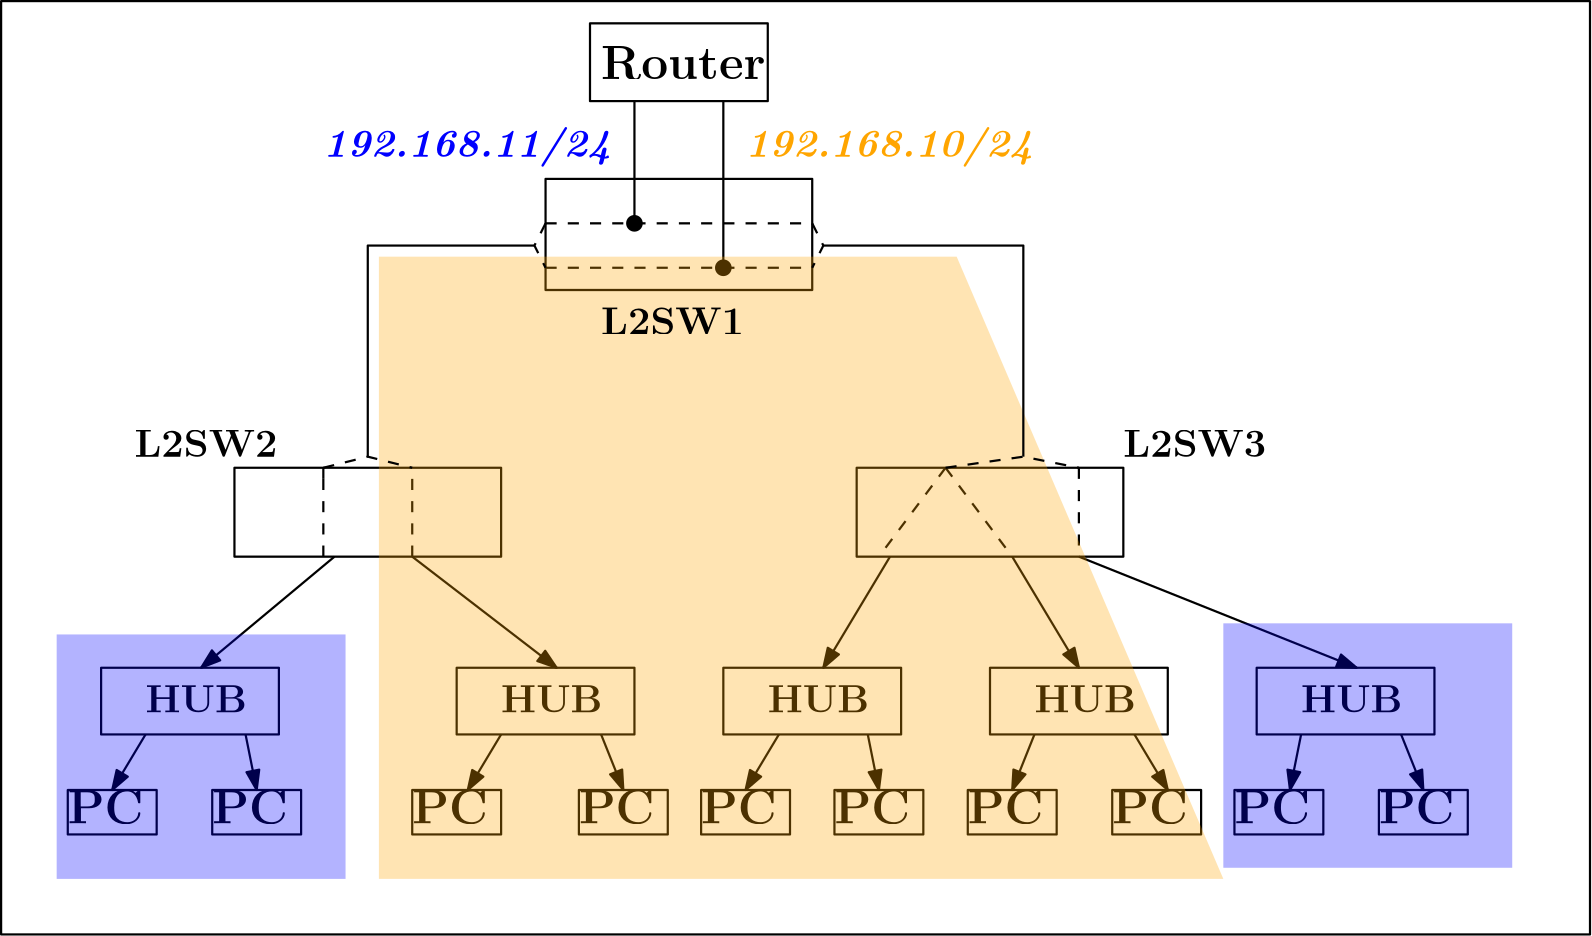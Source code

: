 <?xml version="1.0"?>
<!DOCTYPE ipe SYSTEM "ipe.dtd">
<ipe version="70212" creator="Ipe 7.2.13">
<info created="D:20200411224734" modified="D:20210213161701"/>
<ipestyle name="basic">
<symbol name="arrow/arc(spx)">
<path stroke="sym-stroke" fill="sym-stroke" pen="sym-pen">
0 0 m
-1 0.333 l
-1 -0.333 l
h
</path>
</symbol>
<symbol name="arrow/farc(spx)">
<path stroke="sym-stroke" fill="white" pen="sym-pen">
0 0 m
-1 0.333 l
-1 -0.333 l
h
</path>
</symbol>
<symbol name="arrow/ptarc(spx)">
<path stroke="sym-stroke" fill="sym-stroke" pen="sym-pen">
0 0 m
-1 0.333 l
-0.8 0 l
-1 -0.333 l
h
</path>
</symbol>
<symbol name="arrow/fptarc(spx)">
<path stroke="sym-stroke" fill="white" pen="sym-pen">
0 0 m
-1 0.333 l
-0.8 0 l
-1 -0.333 l
h
</path>
</symbol>
<symbol name="mark/circle(sx)" transformations="translations">
<path fill="sym-stroke">
0.6 0 0 0.6 0 0 e
0.4 0 0 0.4 0 0 e
</path>
</symbol>
<symbol name="mark/disk(sx)" transformations="translations">
<path fill="sym-stroke">
0.6 0 0 0.6 0 0 e
</path>
</symbol>
<symbol name="mark/fdisk(sfx)" transformations="translations">
<group>
<path fill="sym-fill">
0.5 0 0 0.5 0 0 e
</path>
<path fill="sym-stroke" fillrule="eofill">
0.6 0 0 0.6 0 0 e
0.4 0 0 0.4 0 0 e
</path>
</group>
</symbol>
<symbol name="mark/box(sx)" transformations="translations">
<path fill="sym-stroke" fillrule="eofill">
-0.6 -0.6 m
0.6 -0.6 l
0.6 0.6 l
-0.6 0.6 l
h
-0.4 -0.4 m
0.4 -0.4 l
0.4 0.4 l
-0.4 0.4 l
h
</path>
</symbol>
<symbol name="mark/square(sx)" transformations="translations">
<path fill="sym-stroke">
-0.6 -0.6 m
0.6 -0.6 l
0.6 0.6 l
-0.6 0.6 l
h
</path>
</symbol>
<symbol name="mark/fsquare(sfx)" transformations="translations">
<group>
<path fill="sym-fill">
-0.5 -0.5 m
0.5 -0.5 l
0.5 0.5 l
-0.5 0.5 l
h
</path>
<path fill="sym-stroke" fillrule="eofill">
-0.6 -0.6 m
0.6 -0.6 l
0.6 0.6 l
-0.6 0.6 l
h
-0.4 -0.4 m
0.4 -0.4 l
0.4 0.4 l
-0.4 0.4 l
h
</path>
</group>
</symbol>
<symbol name="mark/cross(sx)" transformations="translations">
<group>
<path fill="sym-stroke">
-0.43 -0.57 m
0.57 0.43 l
0.43 0.57 l
-0.57 -0.43 l
h
</path>
<path fill="sym-stroke">
-0.43 0.57 m
0.57 -0.43 l
0.43 -0.57 l
-0.57 0.43 l
h
</path>
</group>
</symbol>
<symbol name="arrow/fnormal(spx)">
<path stroke="sym-stroke" fill="white" pen="sym-pen">
0 0 m
-1 0.333 l
-1 -0.333 l
h
</path>
</symbol>
<symbol name="arrow/pointed(spx)">
<path stroke="sym-stroke" fill="sym-stroke" pen="sym-pen">
0 0 m
-1 0.333 l
-0.8 0 l
-1 -0.333 l
h
</path>
</symbol>
<symbol name="arrow/fpointed(spx)">
<path stroke="sym-stroke" fill="white" pen="sym-pen">
0 0 m
-1 0.333 l
-0.8 0 l
-1 -0.333 l
h
</path>
</symbol>
<symbol name="arrow/linear(spx)">
<path stroke="sym-stroke" pen="sym-pen">
-1 0.333 m
0 0 l
-1 -0.333 l
</path>
</symbol>
<symbol name="arrow/fdouble(spx)">
<path stroke="sym-stroke" fill="white" pen="sym-pen">
0 0 m
-1 0.333 l
-1 -0.333 l
h
-1 0 m
-2 0.333 l
-2 -0.333 l
h
</path>
</symbol>
<symbol name="arrow/double(spx)">
<path stroke="sym-stroke" fill="sym-stroke" pen="sym-pen">
0 0 m
-1 0.333 l
-1 -0.333 l
h
-1 0 m
-2 0.333 l
-2 -0.333 l
h
</path>
</symbol>
<pen name="heavier" value="0.8"/>
<pen name="fat" value="1.2"/>
<pen name="ultrafat" value="2"/>
<symbolsize name="large" value="5"/>
<symbolsize name="small" value="2"/>
<symbolsize name="tiny" value="1.1"/>
<arrowsize name="large" value="10"/>
<arrowsize name="small" value="5"/>
<arrowsize name="tiny" value="3"/>
<color name="red" value="1 0 0"/>
<color name="green" value="0 1 0"/>
<color name="blue" value="0 0 1"/>
<color name="yellow" value="1 1 0"/>
<color name="orange" value="1 0.647 0"/>
<color name="gold" value="1 0.843 0"/>
<color name="purple" value="0.627 0.125 0.941"/>
<color name="gray" value="0.745"/>
<color name="brown" value="0.647 0.165 0.165"/>
<color name="navy" value="0 0 0.502"/>
<color name="pink" value="1 0.753 0.796"/>
<color name="seagreen" value="0.18 0.545 0.341"/>
<color name="turquoise" value="0.251 0.878 0.816"/>
<color name="violet" value="0.933 0.51 0.933"/>
<color name="darkblue" value="0 0 0.545"/>
<color name="darkcyan" value="0 0.545 0.545"/>
<color name="darkgray" value="0.663"/>
<color name="darkgreen" value="0 0.392 0"/>
<color name="darkmagenta" value="0.545 0 0.545"/>
<color name="darkorange" value="1 0.549 0"/>
<color name="darkred" value="0.545 0 0"/>
<color name="lightblue" value="0.678 0.847 0.902"/>
<color name="lightcyan" value="0.878 1 1"/>
<color name="lightgray" value="0.827"/>
<color name="lightgreen" value="0.565 0.933 0.565"/>
<color name="lightyellow" value="1 1 0.878"/>
<dashstyle name="dashed" value="[4] 0"/>
<dashstyle name="dotted" value="[1 3] 0"/>
<dashstyle name="dash dotted" value="[4 2 1 2] 0"/>
<dashstyle name="dash dot dotted" value="[4 2 1 2 1 2] 0"/>
<textsize name="large" value="\large"/>
<textsize name="small" value="\small"/>
<textsize name="tiny" value="\tiny"/>
<textsize name="Large" value="\Large"/>
<textsize name="LARGE" value="\LARGE"/>
<textsize name="huge" value="\huge"/>
<textsize name="Huge" value="\Huge"/>
<textsize name="footnote" value="\footnotesize"/>
<textstyle name="center" begin="\begin{center}" end="\end{center}"/>
<textstyle name="itemize" begin="\begin{itemize}" end="\end{itemize}"/>
<textstyle name="item" begin="\begin{itemize}\item{}" end="\end{itemize}"/>
<gridsize name="4 pts" value="4"/>
<gridsize name="8 pts (~3 mm)" value="8"/>
<gridsize name="16 pts (~6 mm)" value="16"/>
<gridsize name="32 pts (~12 mm)" value="32"/>
<gridsize name="10 pts (~3.5 mm)" value="10"/>
<gridsize name="20 pts (~7 mm)" value="20"/>
<gridsize name="14 pts (~5 mm)" value="14"/>
<gridsize name="28 pts (~10 mm)" value="28"/>
<gridsize name="56 pts (~20 mm)" value="56"/>
<anglesize name="90 deg" value="90"/>
<anglesize name="60 deg" value="60"/>
<anglesize name="45 deg" value="45"/>
<anglesize name="30 deg" value="30"/>
<anglesize name="22.5 deg" value="22.5"/>
<opacity name="10%" value="0.1"/>
<opacity name="30%" value="0.3"/>
<opacity name="50%" value="0.5"/>
<opacity name="75%" value="0.75"/>
<tiling name="falling" angle="-60" step="4" width="1"/>
<tiling name="rising" angle="30" step="4" width="1"/>
</ipestyle>
<page>
<layer name="alpha"/>
<view layers="alpha" active="alpha"/>
<path layer="alpha" stroke="black" pen="heavier">
64 608 m
64 576 l
160 576 l
160 608 l
h
</path>
<path stroke="black" dash="dashed" pen="heavier">
128 576 m
128 608 l
</path>
<path stroke="black" dash="dashed" pen="heavier">
96 576 m
96 608 l
</path>
<path matrix="1 0 0 1 224 0" stroke="black" pen="heavier">
64 608 m
64 576 l
160 576 l
160 608 l
h
</path>
<path stroke="black" dash="dashed" pen="heavier">
368 608 m
368 576 l
</path>
<path stroke="black" dash="dashed" pen="heavier">
320 608 m
296 576 l
</path>
<path stroke="black" dash="dashed" pen="heavier">
320 608 m
344 576 l
</path>
<path stroke="black" pen="heavier">
176 712 m
176 672 l
272 672 l
272 712 l
h
</path>
<path stroke="black" dash="dashed" pen="heavier">
176 696 m
272 696 l
</path>
<path stroke="black" dash="dashed" pen="heavier">
176 680 m
272 680 l
</path>
<path stroke="black" pen="heavier">
144 536 m
144 512 l
208 512 l
208 536 l
h
</path>
<text matrix="1 0 0 1 -24 0" transformations="translations" pos="184 520" stroke="black" type="label" width="36.496" height="9.843" depth="0" valign="baseline" size="Large">\textbf{HUB}</text>
<path matrix="1 0 0 1 -128 0" stroke="black" pen="heavier">
144 536 m
144 512 l
208 512 l
208 536 l
h
</path>
<text matrix="1 0 0 1 -152 0" transformations="translations" pos="184 520" stroke="black" type="label" width="36.496" height="9.843" depth="0" valign="baseline" size="Large">\textbf{HUB}</text>
<path matrix="1 0 0 1 96 0" stroke="black" pen="heavier">
144 536 m
144 512 l
208 512 l
208 536 l
h
</path>
<text matrix="1 0 0 1 72 0" transformations="translations" pos="184 520" stroke="black" type="label" width="36.496" height="9.843" depth="0" valign="baseline" size="Large">\textbf{HUB}</text>
<path matrix="1 0 0 1 192 0" stroke="black" pen="heavier">
144 536 m
144 512 l
208 512 l
208 536 l
h
</path>
<text matrix="1 0 0 1 168 0" transformations="translations" pos="184 520" stroke="black" type="label" width="36.496" height="9.843" depth="0" valign="baseline" size="Large">\textbf{HUB}</text>
<path matrix="1 0 0 1 288 0" stroke="black" pen="heavier">
144 536 m
144 512 l
208 512 l
208 536 l
h
</path>
<text matrix="1 0 0 1 264 0" transformations="translations" pos="184 520" stroke="black" type="label" width="36.496" height="9.843" depth="0" valign="baseline" size="Large">\textbf{HUB}</text>
<text matrix="1 0 0 1 -24 0" transformations="translations" pos="152 480" stroke="black" type="label" width="27.218" height="11.812" depth="0" valign="baseline" size="LARGE">\textbf{PC}</text>
<path matrix="1 0 0 1 -24 0" stroke="black" pen="heavier">
152 492 m
152 476 l
184 476 l
184 492 l
h
</path>
<text matrix="1 0 0 1 36 0" transformations="translations" pos="152 480" stroke="black" type="label" width="27.218" height="11.812" depth="0" valign="baseline" size="LARGE">\textbf{PC}</text>
<path matrix="1 0 0 1 36 0" stroke="black" pen="heavier">
152 492 m
152 476 l
184 476 l
184 492 l
h
</path>
<text matrix="1 0 0 1 -96 0" transformations="translations" pos="152 480" stroke="black" type="label" width="27.218" height="11.812" depth="0" valign="baseline" size="LARGE">\textbf{PC}</text>
<path matrix="1 0 0 1 -96 0" stroke="black" pen="heavier">
152 492 m
152 476 l
184 476 l
184 492 l
h
</path>
<text matrix="1 0 0 1 -148 0" transformations="translations" pos="152 480" stroke="black" type="label" width="27.218" height="11.812" depth="0" valign="baseline" size="LARGE">\textbf{PC}</text>
<path matrix="1 0 0 1 -148 0" stroke="black" pen="heavier">
152 492 m
152 476 l
184 476 l
184 492 l
h
</path>
<text matrix="1 0 0 1 80 0" transformations="translations" pos="152 480" stroke="black" type="label" width="27.218" height="11.812" depth="0" valign="baseline" size="LARGE">\textbf{PC}</text>
<path matrix="1 0 0 1 80 0" stroke="black" pen="heavier">
152 492 m
152 476 l
184 476 l
184 492 l
h
</path>
<text matrix="1 0 0 1 128 0" transformations="translations" pos="152 480" stroke="black" type="label" width="27.218" height="11.812" depth="0" valign="baseline" size="LARGE">\textbf{PC}</text>
<path matrix="1 0 0 1 128 0" stroke="black" pen="heavier">
152 492 m
152 476 l
184 476 l
184 492 l
h
</path>
<text matrix="1 0 0 1 176 0" transformations="translations" pos="152 480" stroke="black" type="label" width="27.218" height="11.812" depth="0" valign="baseline" size="LARGE">\textbf{PC}</text>
<path matrix="1 0 0 1 176 0" stroke="black" pen="heavier">
152 492 m
152 476 l
184 476 l
184 492 l
h
</path>
<text matrix="1 0 0 1 228 0" transformations="translations" pos="152 480" stroke="black" type="label" width="27.218" height="11.812" depth="0" valign="baseline" size="LARGE">\textbf{PC}</text>
<path matrix="1 0 0 1 228 0" stroke="black" pen="heavier">
152 492 m
152 476 l
184 476 l
184 492 l
h
</path>
<text matrix="1 0 0 1 272 0" transformations="translations" pos="152 480" stroke="black" type="label" width="27.218" height="11.812" depth="0" valign="baseline" size="LARGE">\textbf{PC}</text>
<path matrix="1 0 0 1 272 0" stroke="black" pen="heavier">
152 492 m
152 476 l
184 476 l
184 492 l
h
</path>
<text matrix="1 0 0 1 324 0" transformations="translations" pos="152 480" stroke="black" type="label" width="27.218" height="11.812" depth="0" valign="baseline" size="LARGE">\textbf{PC}</text>
<path matrix="1 0 0 1 324 0" stroke="black" pen="heavier">
152 492 m
152 476 l
184 476 l
184 492 l
h
</path>
<path stroke="black" pen="heavier" arrow="normal/normal">
100 576 m
52 536 l
</path>
<path stroke="black" pen="heavier" arrow="normal/normal">
128 576 m
180 536 l
</path>
<path stroke="black" pen="heavier" arrow="normal/normal">
300 576 m
276 536 l
</path>
<path stroke="black" pen="heavier" arrow="normal/normal">
344 576 m
368 536 l
</path>
<path stroke="black" pen="heavier" arrow="normal/normal">
368 576 m
468 536 l
</path>
<path stroke="black" pen="heavier" arrow="normal/normal">
32 512 m
20 492 l
</path>
<path stroke="black" pen="heavier" arrow="normal/normal">
68 512 m
72 492 l
</path>
<path stroke="black" pen="heavier" arrow="normal/normal">
160 512 m
148 492 l
</path>
<path stroke="black" pen="heavier" arrow="normal/normal">
196 512 m
204 492 l
</path>
<path stroke="black" pen="heavier" arrow="normal/normal">
260 512 m
248 492 l
</path>
<path stroke="black" pen="heavier" arrow="normal/normal">
292 512 m
296 492 l
</path>
<path stroke="black" pen="heavier" arrow="normal/normal">
352 512 m
344 492 l
</path>
<path stroke="black" pen="heavier" arrow="normal/normal">
388 512 m
400 492 l
</path>
<path stroke="black" pen="heavier" arrow="normal/normal">
448 512 m
444 492 l
</path>
<path stroke="black" pen="heavier" arrow="normal/normal">
484 512 m
492 492 l
</path>
<path stroke="black" pen="heavier">
192 768 m
192 740 l
256 740 l
256 768 l
h
</path>
<text matrix="1 0 0 1 -28 -4" transformations="translations" pos="224 752" stroke="black" type="label" width="59.168" height="11.812" depth="0" valign="baseline" size="LARGE">\textbf{Router}</text>
<path stroke="black" pen="heavier">
208 740 m
208 696 l
</path>
<path stroke="black" pen="heavier">
240 740 m
240 680 l
</path>
<use name="mark/disk(sx)" pos="240 680" size="large" stroke="black"/>
<use name="mark/disk(sx)" pos="208 696" size="large" stroke="black"/>
<text matrix="1 0 0 1 -20 0" transformations="translations" pos="268 720" stroke="orange" type="label" width="105.372" height="10.756" depth="3.59" valign="baseline" size="Large">\textbf{\textit{192.168.10/24}}</text>
<path fill="orange" opacity="30%" stroke-opacity="75%">
116 684 m
116 460 l
420 460 l
324 684 l
h
</path>
<path fill="blue" opacity="30%" stroke-opacity="opaque">
420 552 m
420 464 l
524 464 l
524 552 l
h
</path>
<path matrix="1 0 0 1 -420 -4" fill="blue" opacity="30%" stroke-opacity="opaque">
420 552 m
420 464 l
524 464 l
524 552 l
h
</path>
<path stroke="black" pen="heavier">
300 732 m
300 732 l
300 732 l
300 732 l
h
</path>
<path stroke="black" pen="heavier">
300 724 m
300 724 l
300 724 l
300 724 l
h
</path>
<text matrix="1 0 0 1 -172 0" transformations="translations" pos="268 720" stroke="blue" type="label" width="105.372" height="10.756" depth="3.59" valign="baseline" size="Large">\textbf{\textit{192.168.11/24}}</text>
<path stroke="black" pen="heavier">
-20 776 m
-20 440 l
552 440 l
552 776 l
h
</path>
<text matrix="1 0 0 1 -36 0" transformations="translations" pos="232 656" stroke="black" type="label" width="51.474" height="9.843" depth="0" valign="baseline" size="Large">\textbf{L2SW1}</text>
<text matrix="1 0 0 1 -204 -44" transformations="translations" pos="232 656" stroke="black" type="label" width="51.474" height="9.843" depth="0" valign="baseline" size="Large">\textbf{L2SW2}</text>
<text matrix="1 0 0 1 152 -44" transformations="translations" pos="232 656" stroke="black" type="label" width="51.474" height="9.843" depth="0" valign="baseline" size="Large">\textbf{L2SW3}</text>
<path stroke="black" dash="dashed" pen="heavier">
176 696 m
172 688 l
176 680 l
</path>
<path stroke="black" dash="dashed" pen="heavier">
272 696 m
276 688 l
272 680 l
</path>
<path stroke="black" dash="dashed" pen="heavier">
96 604 m
96 608 l
</path>
<path stroke="black" dash="dashed" pen="heavier">
96 608 m
112 612 l
128 608 l
</path>
<path stroke="black" dash="dashed" pen="heavier">
320 608 m
348 612 l
368 608 l
</path>
<path stroke="black" pen="heavier">
172 688 m
112 688 l
112 612 l
</path>
<path stroke="black" pen="heavier">
276 688 m
348 688 l
348 612 l
</path>
</page>
</ipe>
